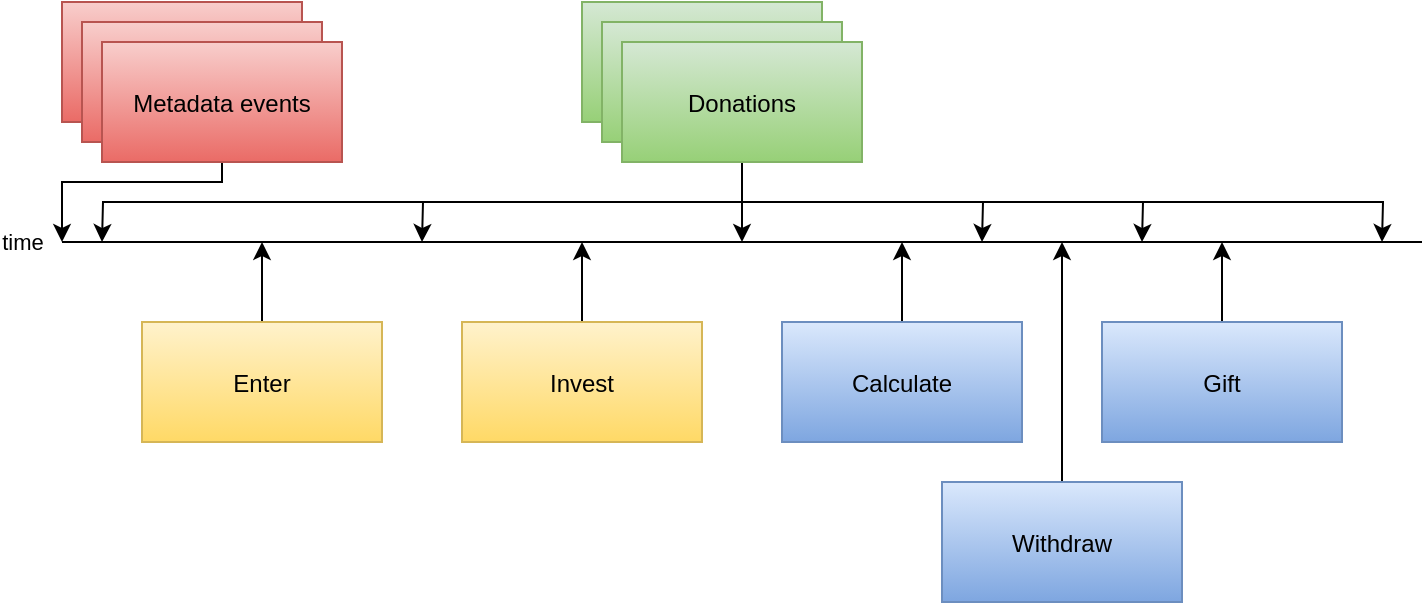 <mxfile>
    <diagram id="CL4H3yQyKS9JQVDpADO-" name="Page-1">
        <mxGraphModel dx="1347" dy="734" grid="1" gridSize="10" guides="1" tooltips="1" connect="1" arrows="1" fold="1" page="1" pageScale="1" pageWidth="850" pageHeight="1100" math="0" shadow="0">
            <root>
                <mxCell id="0"/>
                <mxCell id="1" parent="0"/>
                <mxCell id="2" value="time" style="endArrow=none;html=1;" edge="1" parent="1">
                    <mxGeometry x="-1" y="-20" width="50" height="50" relative="1" as="geometry">
                        <mxPoint x="80" y="160" as="sourcePoint"/>
                        <mxPoint x="760" y="160" as="targetPoint"/>
                        <mxPoint x="-20" y="-20" as="offset"/>
                    </mxGeometry>
                </mxCell>
                <mxCell id="3" value="" style="rounded=0;gradientColor=#97d077;fillColor=#d5e8d4;strokeColor=#82b366;" vertex="1" parent="1">
                    <mxGeometry x="340" y="40" width="120" height="60" as="geometry"/>
                </mxCell>
                <mxCell id="4" value="" style="rounded=0;gradientColor=#97d077;fillColor=#d5e8d4;strokeColor=#82b366;" vertex="1" parent="1">
                    <mxGeometry x="350" y="50" width="120" height="60" as="geometry"/>
                </mxCell>
                <mxCell id="6" style="edgeStyle=orthogonalEdgeStyle;rounded=0;orthogonalLoop=1;jettySize=auto;html=1;exitX=0.5;exitY=1;exitDx=0;exitDy=0;" edge="1" parent="1" source="5">
                    <mxGeometry relative="1" as="geometry">
                        <mxPoint x="100" y="160" as="targetPoint"/>
                    </mxGeometry>
                </mxCell>
                <mxCell id="15" style="edgeStyle=orthogonalEdgeStyle;rounded=0;orthogonalLoop=1;jettySize=auto;html=1;exitX=0.5;exitY=1;exitDx=0;exitDy=0;" edge="1" parent="1" source="5">
                    <mxGeometry relative="1" as="geometry">
                        <mxPoint x="260" y="160" as="targetPoint"/>
                    </mxGeometry>
                </mxCell>
                <mxCell id="16" style="edgeStyle=orthogonalEdgeStyle;rounded=0;orthogonalLoop=1;jettySize=auto;html=1;exitX=0.5;exitY=1;exitDx=0;exitDy=0;" edge="1" parent="1" source="5">
                    <mxGeometry relative="1" as="geometry">
                        <mxPoint x="420" y="160" as="targetPoint"/>
                    </mxGeometry>
                </mxCell>
                <mxCell id="17" style="edgeStyle=orthogonalEdgeStyle;rounded=0;orthogonalLoop=1;jettySize=auto;html=1;exitX=0.5;exitY=1;exitDx=0;exitDy=0;" edge="1" parent="1" source="5">
                    <mxGeometry relative="1" as="geometry">
                        <mxPoint x="540" y="160" as="targetPoint"/>
                    </mxGeometry>
                </mxCell>
                <mxCell id="18" style="edgeStyle=orthogonalEdgeStyle;rounded=0;orthogonalLoop=1;jettySize=auto;html=1;exitX=0.5;exitY=1;exitDx=0;exitDy=0;" edge="1" parent="1" source="5">
                    <mxGeometry relative="1" as="geometry">
                        <mxPoint x="740" y="160" as="targetPoint"/>
                    </mxGeometry>
                </mxCell>
                <mxCell id="24" style="edgeStyle=orthogonalEdgeStyle;rounded=0;orthogonalLoop=1;jettySize=auto;html=1;exitX=0.5;exitY=1;exitDx=0;exitDy=0;" edge="1" parent="1" source="5">
                    <mxGeometry relative="1" as="geometry">
                        <mxPoint x="620" y="160" as="targetPoint"/>
                    </mxGeometry>
                </mxCell>
                <mxCell id="5" value="Donations" style="rounded=0;gradientColor=#97d077;fillColor=#d5e8d4;strokeColor=#82b366;" vertex="1" parent="1">
                    <mxGeometry x="360" y="60" width="120" height="60" as="geometry"/>
                </mxCell>
                <mxCell id="11" style="edgeStyle=orthogonalEdgeStyle;rounded=0;orthogonalLoop=1;jettySize=auto;html=1;exitX=0.5;exitY=0;exitDx=0;exitDy=0;" edge="1" parent="1" source="7">
                    <mxGeometry relative="1" as="geometry">
                        <mxPoint x="180" y="160" as="targetPoint"/>
                    </mxGeometry>
                </mxCell>
                <mxCell id="7" value="Enter" style="rounded=0;gradientColor=#ffd966;fillColor=#fff2cc;strokeColor=#d6b656;" vertex="1" parent="1">
                    <mxGeometry x="120" y="200" width="120" height="60" as="geometry"/>
                </mxCell>
                <mxCell id="12" style="edgeStyle=orthogonalEdgeStyle;rounded=0;orthogonalLoop=1;jettySize=auto;html=1;exitX=0.5;exitY=0;exitDx=0;exitDy=0;" edge="1" parent="1" source="8">
                    <mxGeometry relative="1" as="geometry">
                        <mxPoint x="340" y="160" as="targetPoint"/>
                    </mxGeometry>
                </mxCell>
                <mxCell id="8" value="Invest" style="rounded=0;gradientColor=#ffd966;fillColor=#fff2cc;strokeColor=#d6b656;" vertex="1" parent="1">
                    <mxGeometry x="280" y="200" width="120" height="60" as="geometry"/>
                </mxCell>
                <mxCell id="13" style="edgeStyle=orthogonalEdgeStyle;rounded=0;orthogonalLoop=1;jettySize=auto;html=1;exitX=0.5;exitY=0;exitDx=0;exitDy=0;" edge="1" parent="1" source="9">
                    <mxGeometry relative="1" as="geometry">
                        <mxPoint x="500" y="160" as="targetPoint"/>
                    </mxGeometry>
                </mxCell>
                <mxCell id="9" value="Calculate" style="rounded=0;gradientColor=#7ea6e0;fillColor=#dae8fc;strokeColor=#6c8ebf;" vertex="1" parent="1">
                    <mxGeometry x="440" y="200" width="120" height="60" as="geometry"/>
                </mxCell>
                <mxCell id="14" style="edgeStyle=orthogonalEdgeStyle;rounded=0;orthogonalLoop=1;jettySize=auto;html=1;exitX=0.5;exitY=0;exitDx=0;exitDy=0;" edge="1" parent="1" source="10">
                    <mxGeometry relative="1" as="geometry">
                        <mxPoint x="660" y="160" as="targetPoint"/>
                    </mxGeometry>
                </mxCell>
                <mxCell id="10" value="Gift" style="rounded=0;gradientColor=#7ea6e0;fillColor=#dae8fc;strokeColor=#6c8ebf;" vertex="1" parent="1">
                    <mxGeometry x="600" y="200" width="120" height="60" as="geometry"/>
                </mxCell>
                <mxCell id="23" style="edgeStyle=orthogonalEdgeStyle;rounded=0;orthogonalLoop=1;jettySize=auto;html=1;exitX=0.5;exitY=0;exitDx=0;exitDy=0;" edge="1" parent="1" source="22">
                    <mxGeometry relative="1" as="geometry">
                        <mxPoint x="580" y="160" as="targetPoint"/>
                    </mxGeometry>
                </mxCell>
                <mxCell id="22" value="Withdraw" style="rounded=0;gradientColor=#7ea6e0;fillColor=#dae8fc;strokeColor=#6c8ebf;" vertex="1" parent="1">
                    <mxGeometry x="520" y="280" width="120" height="60" as="geometry"/>
                </mxCell>
                <mxCell id="25" value="" style="rounded=0;gradientColor=#ea6b66;fillColor=#f8cecc;strokeColor=#b85450;" vertex="1" parent="1">
                    <mxGeometry x="80" y="40" width="120" height="60" as="geometry"/>
                </mxCell>
                <mxCell id="26" value="" style="rounded=0;gradientColor=#ea6b66;fillColor=#f8cecc;strokeColor=#b85450;" vertex="1" parent="1">
                    <mxGeometry x="90" y="50" width="120" height="60" as="geometry"/>
                </mxCell>
                <mxCell id="28" style="edgeStyle=orthogonalEdgeStyle;rounded=0;orthogonalLoop=1;jettySize=auto;html=1;exitX=0.5;exitY=1;exitDx=0;exitDy=0;" edge="1" parent="1" source="27">
                    <mxGeometry relative="1" as="geometry">
                        <mxPoint x="80" y="160" as="targetPoint"/>
                        <Array as="points">
                            <mxPoint x="160" y="130"/>
                            <mxPoint x="80" y="130"/>
                        </Array>
                    </mxGeometry>
                </mxCell>
                <mxCell id="27" value="Metadata events" style="rounded=0;gradientColor=#ea6b66;fillColor=#f8cecc;strokeColor=#b85450;" vertex="1" parent="1">
                    <mxGeometry x="100" y="60" width="120" height="60" as="geometry"/>
                </mxCell>
            </root>
        </mxGraphModel>
    </diagram>
</mxfile>